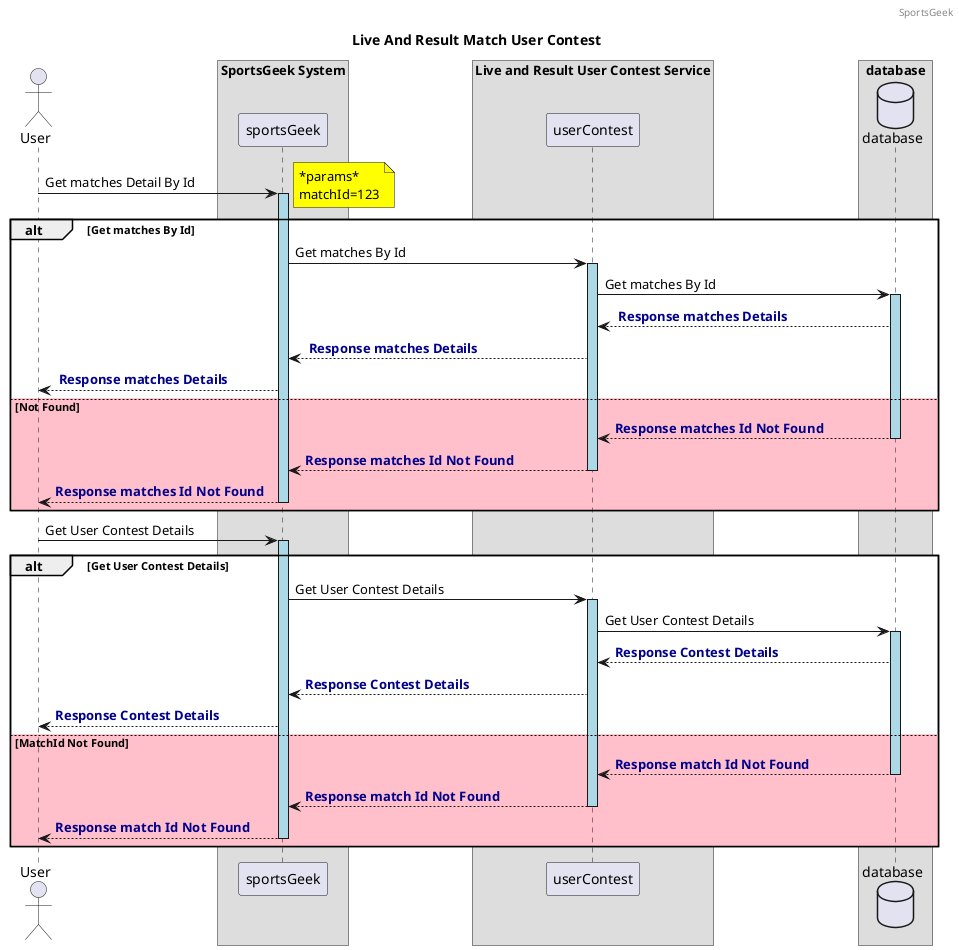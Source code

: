 @startuml
header SportsGeek
title Live And Result Match User Contest
skinparam ParticipantPadding 10
skinparam BoxPadding 20
actor User
box "SportsGeek System"
 participant sportsGeek
end box
box "Live and Result User Contest Service"
 participant userContest
end box
box "database"
    database database
end box

User -> "sportsGeek": Get matches Detail By Id
activate "sportsGeek" #lightblue
alt #white Get matches By Id
note right #yellow
        *params*
        matchId=123
        end note
    "sportsGeek" -> "userContest" : Get matches By Id
    activate "userContest" #lightblue
    "userContest" -> "database" : Get matches By Id
        activate "database" #lightblue
    "database" --> "userContest" : <font color=darkblue><b> Response matches Details
"userContest" --> "sportsGeek" : <font color=darkblue><b> Response matches Details
"sportsGeek" --> User : <font color=darkblue><b> Response matches Details
else #pink Not Found
      "database" --> "userContest" : <font color=darkblue><b>Response matches Id Not Found
deactivate "database"
"userContest" --> "sportsGeek" : <font color=darkblue><b>Response matches Id Not Found
deactivate "userContest"
"sportsGeek" --> User : <font color=darkblue><b>Response matches Id Not Found
deactivate "sportsGeek"
end alt

User -> "sportsGeek": Get User Contest Details
activate sportsGeek #lightblue
alt #white Get User Contest Details
"sportsGeek" -> "userContest" : Get User Contest Details
activate "userContest" #lightblue
    "userContest" -> "database" : Get User Contest Details
    activate "database" #lightblue
    "database" --> "userContest" : <font color=darkblue><b>Response Contest Details
"userContest" --> "sportsGeek" : <font color=darkblue><b>Response Contest Details
"sportsGeek" --> User : <font color=darkblue><b>Response Contest Details
else #pink MatchId Not Found
"database" --> "userContest" : <font color=darkblue><b>Response match Id Not Found
deactivate "database"
"userContest" --> "sportsGeek" : <font color=darkblue><b>Response match Id Not Found
deactivate "userContest"
"sportsGeek" --> User : <font color=darkblue><b>Response match Id Not Found
deactivate "sportsGeek"
end alt
@enduml